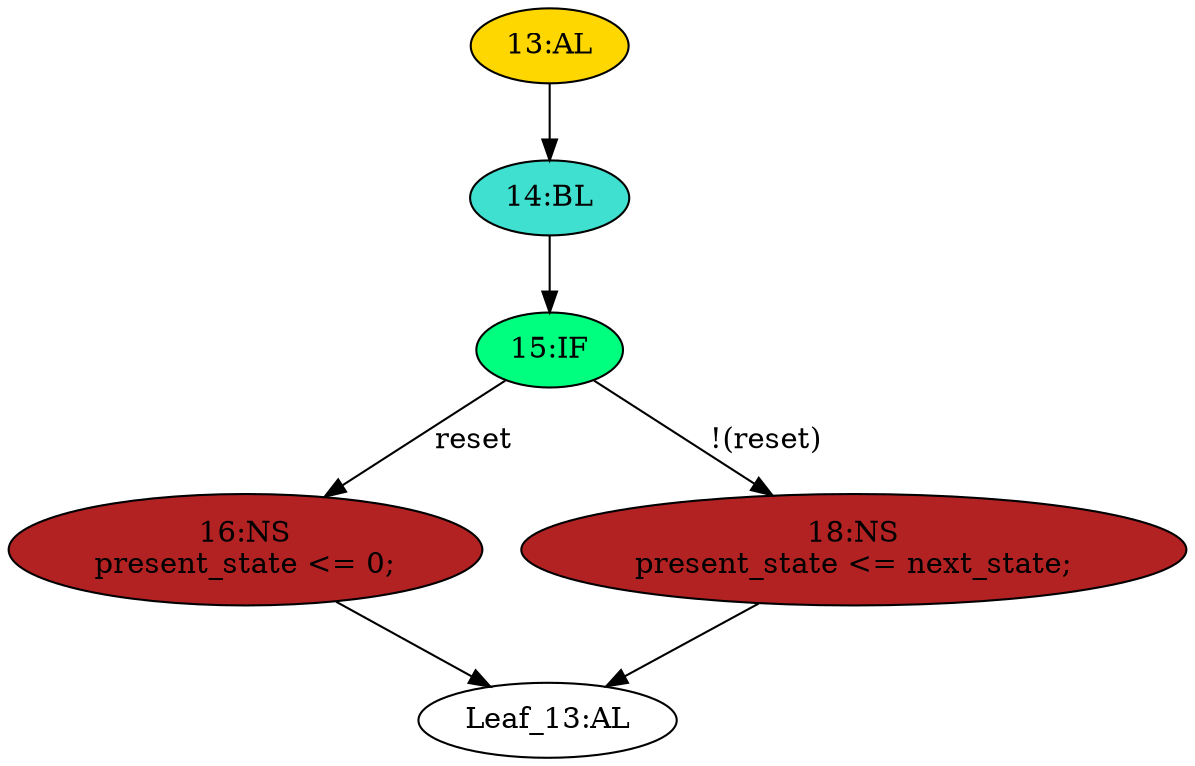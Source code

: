 strict digraph "" {
	node [label="\N"];
	"13:AL"	[ast="<pyverilog.vparser.ast.Always object at 0x7f9d5fd2a4d0>",
		clk_sens=True,
		fillcolor=gold,
		label="13:AL",
		sens="['clk', 'reset']",
		statements="[]",
		style=filled,
		typ=Always,
		use_var="['reset', 'next_state']"];
	"14:BL"	[ast="<pyverilog.vparser.ast.Block object at 0x7f9d5fd0cf10>",
		fillcolor=turquoise,
		label="14:BL",
		statements="[]",
		style=filled,
		typ=Block];
	"13:AL" -> "14:BL"	[cond="[]",
		lineno=None];
	"16:NS"	[ast="<pyverilog.vparser.ast.NonblockingSubstitution object at 0x7f9d5fd2a2d0>",
		fillcolor=firebrick,
		label="16:NS
present_state <= 0;",
		statements="[<pyverilog.vparser.ast.NonblockingSubstitution object at 0x7f9d5fd2a2d0>]",
		style=filled,
		typ=NonblockingSubstitution];
	"Leaf_13:AL"	[def_var="['present_state']",
		label="Leaf_13:AL"];
	"16:NS" -> "Leaf_13:AL"	[cond="[]",
		lineno=None];
	"18:NS"	[ast="<pyverilog.vparser.ast.NonblockingSubstitution object at 0x7f9d5fd2a0d0>",
		fillcolor=firebrick,
		label="18:NS
present_state <= next_state;",
		statements="[<pyverilog.vparser.ast.NonblockingSubstitution object at 0x7f9d5fd2a0d0>]",
		style=filled,
		typ=NonblockingSubstitution];
	"18:NS" -> "Leaf_13:AL"	[cond="[]",
		lineno=None];
	"15:IF"	[ast="<pyverilog.vparser.ast.IfStatement object at 0x7f9d5fd2a050>",
		fillcolor=springgreen,
		label="15:IF",
		statements="[]",
		style=filled,
		typ=IfStatement];
	"15:IF" -> "16:NS"	[cond="['reset']",
		label=reset,
		lineno=15];
	"15:IF" -> "18:NS"	[cond="['reset']",
		label="!(reset)",
		lineno=15];
	"14:BL" -> "15:IF"	[cond="[]",
		lineno=None];
}
